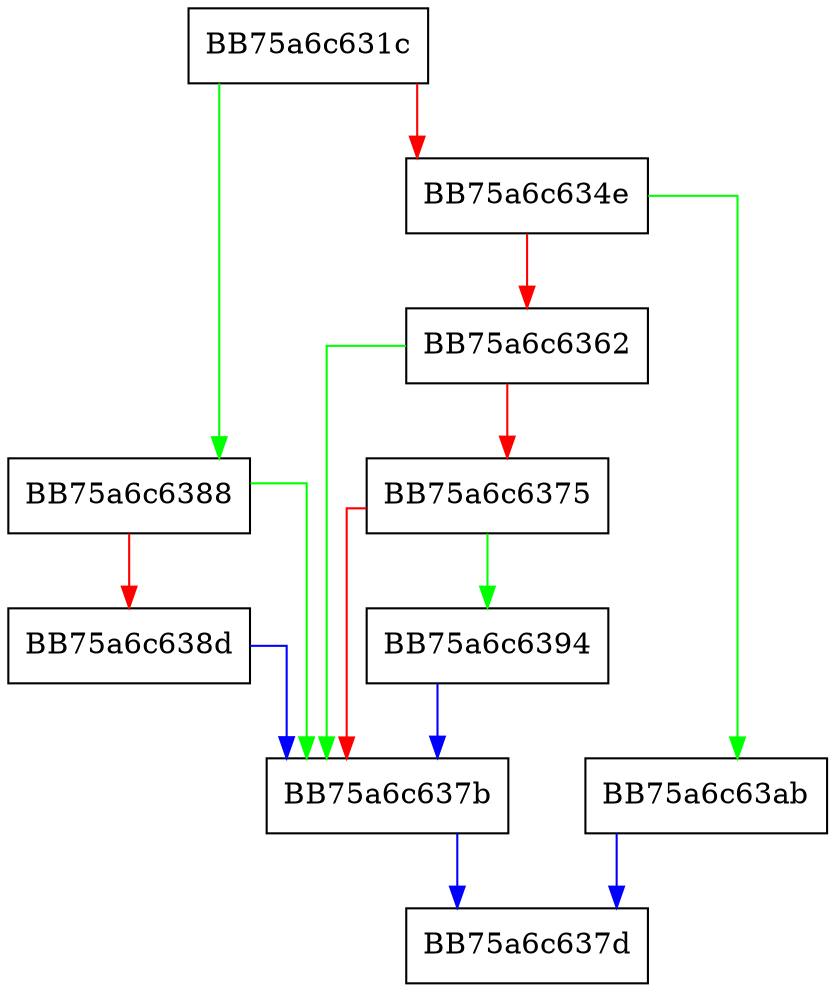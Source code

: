 digraph ShouldSendMemoryScanReport {
  node [shape="box"];
  graph [splines=ortho];
  BB75a6c631c -> BB75a6c6388 [color="green"];
  BB75a6c631c -> BB75a6c634e [color="red"];
  BB75a6c634e -> BB75a6c63ab [color="green"];
  BB75a6c634e -> BB75a6c6362 [color="red"];
  BB75a6c6362 -> BB75a6c637b [color="green"];
  BB75a6c6362 -> BB75a6c6375 [color="red"];
  BB75a6c6375 -> BB75a6c6394 [color="green"];
  BB75a6c6375 -> BB75a6c637b [color="red"];
  BB75a6c637b -> BB75a6c637d [color="blue"];
  BB75a6c6388 -> BB75a6c637b [color="green"];
  BB75a6c6388 -> BB75a6c638d [color="red"];
  BB75a6c638d -> BB75a6c637b [color="blue"];
  BB75a6c6394 -> BB75a6c637b [color="blue"];
  BB75a6c63ab -> BB75a6c637d [color="blue"];
}